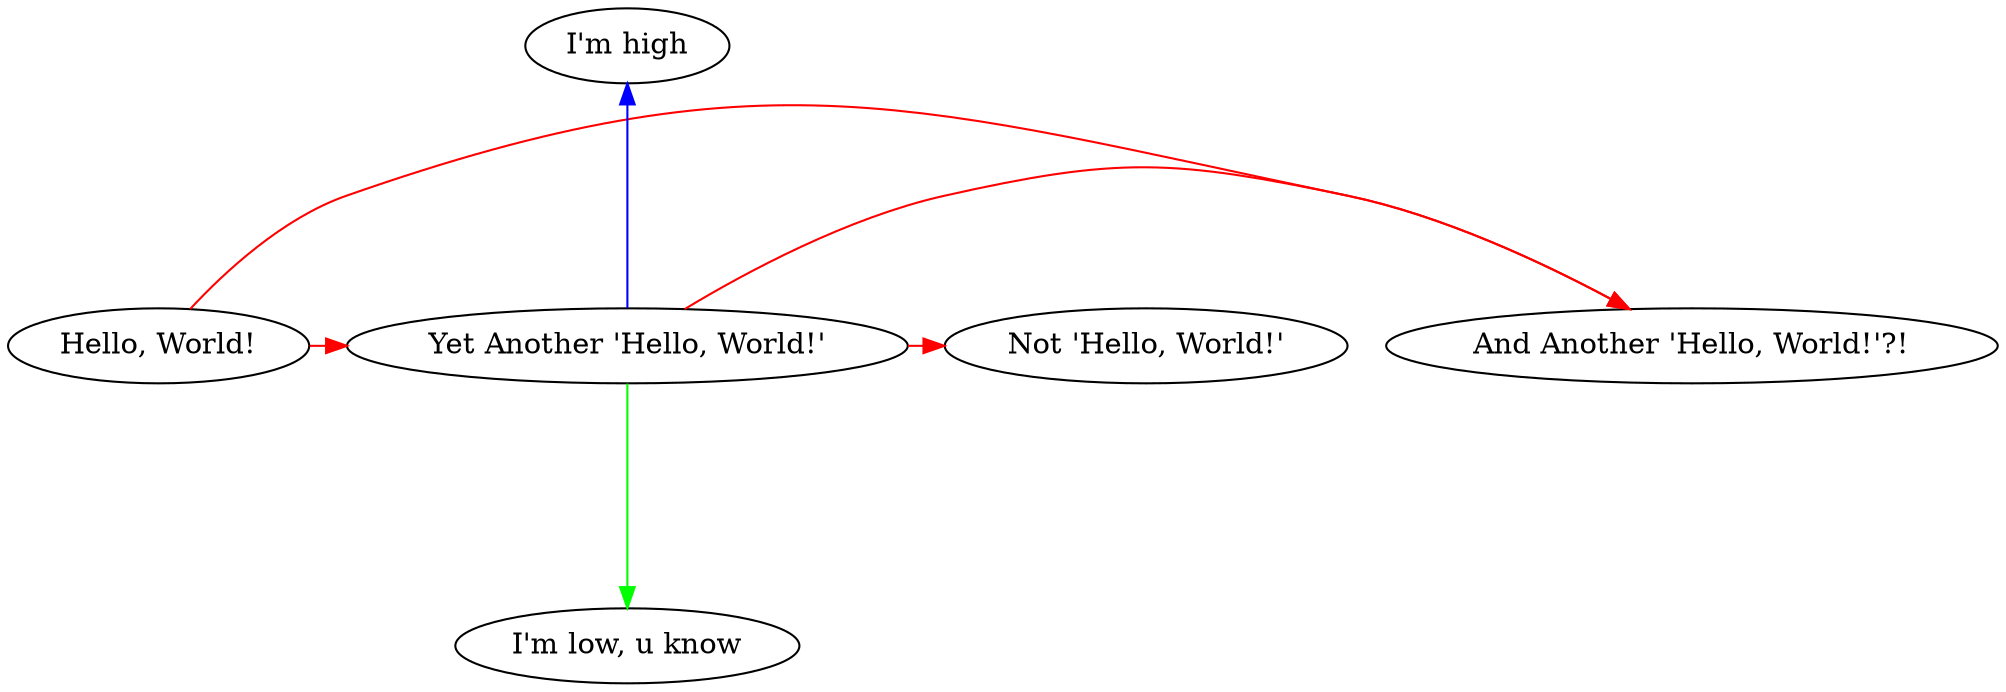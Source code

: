 digraph G
{
	graph [dpi = 100];

	ranksep = 1.5;

	{rank = min;
		above_other_nodes[label = "I'm high"];
	}

	{rank = same;
		example_node1[label = "Hello, World!"];
		example_node2[label = "Yet Another 'Hello, World!'"];
		example_node3[label = "And Another 'Hello, World!'?!"];
		example_node4[label = "Not 'Hello, World!'"];
	}

	{rank = max;
		below_other_nodes[label = "I'm low, u know"];
	}

	example_node2 -> below_other_nodes [color = "green"];

	example_node1 -> example_node2 -> example_node4 [color = "red"];
	example_node1 -> example_node3 [color = "red"];
	example_node2 -> example_node3 [color = "red"];

	example_node2 -> above_other_nodes [color = "blue"];

}
